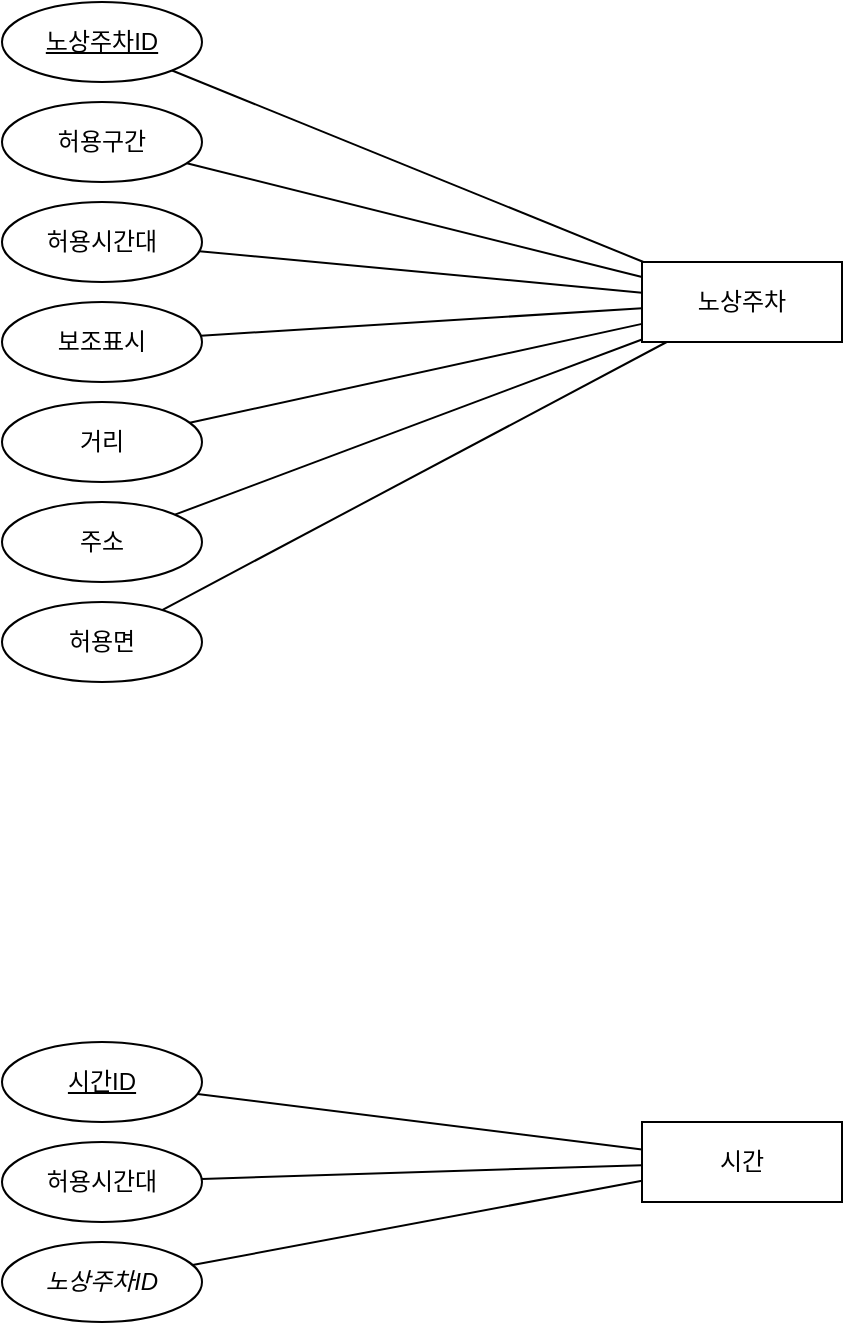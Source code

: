 <mxfile version="21.6.2" type="github">
  <diagram name="페이지-1" id="PVSs9ajAhlTPJMjXEvHj">
    <mxGraphModel dx="2585" dy="1140" grid="1" gridSize="10" guides="1" tooltips="1" connect="1" arrows="1" fold="1" page="1" pageScale="1" pageWidth="827" pageHeight="1169" math="0" shadow="0">
      <root>
        <mxCell id="0" />
        <mxCell id="1" parent="0" />
        <mxCell id="TRCapmfMOPd8UzRCzV2E-67" value="허용시간대" style="ellipse;whiteSpace=wrap;html=1;align=center;fontStyle=0;" vertex="1" parent="1">
          <mxGeometry x="100" y="280" width="100" height="40" as="geometry" />
        </mxCell>
        <mxCell id="TRCapmfMOPd8UzRCzV2E-68" value="노상주차ID" style="ellipse;whiteSpace=wrap;html=1;align=center;fontStyle=4;" vertex="1" parent="1">
          <mxGeometry x="100" y="180" width="100" height="40" as="geometry" />
        </mxCell>
        <mxCell id="TRCapmfMOPd8UzRCzV2E-69" value="허용구간" style="ellipse;whiteSpace=wrap;html=1;align=center;fontStyle=0;" vertex="1" parent="1">
          <mxGeometry x="100" y="230" width="100" height="40" as="geometry" />
        </mxCell>
        <mxCell id="TRCapmfMOPd8UzRCzV2E-70" value="허용면" style="ellipse;whiteSpace=wrap;html=1;align=center;fontStyle=0;" vertex="1" parent="1">
          <mxGeometry x="100" y="480" width="100" height="40" as="geometry" />
        </mxCell>
        <mxCell id="TRCapmfMOPd8UzRCzV2E-71" value="거리" style="ellipse;whiteSpace=wrap;html=1;align=center;fontStyle=0;" vertex="1" parent="1">
          <mxGeometry x="100" y="380" width="100" height="40" as="geometry" />
        </mxCell>
        <mxCell id="TRCapmfMOPd8UzRCzV2E-72" value="주소" style="ellipse;whiteSpace=wrap;html=1;align=center;fontStyle=0;" vertex="1" parent="1">
          <mxGeometry x="100" y="430" width="100" height="40" as="geometry" />
        </mxCell>
        <mxCell id="TRCapmfMOPd8UzRCzV2E-73" value="보조표시" style="ellipse;whiteSpace=wrap;html=1;align=center;fontStyle=0;" vertex="1" parent="1">
          <mxGeometry x="100" y="330" width="100" height="40" as="geometry" />
        </mxCell>
        <mxCell id="TRCapmfMOPd8UzRCzV2E-74" value="노상주차" style="whiteSpace=wrap;html=1;align=center;" vertex="1" parent="1">
          <mxGeometry x="420" y="310" width="100" height="40" as="geometry" />
        </mxCell>
        <mxCell id="TRCapmfMOPd8UzRCzV2E-75" value="" style="endArrow=none;html=1;rounded=0;" edge="1" parent="1" source="TRCapmfMOPd8UzRCzV2E-68" target="TRCapmfMOPd8UzRCzV2E-74">
          <mxGeometry relative="1" as="geometry">
            <mxPoint x="280" y="570" as="sourcePoint" />
            <mxPoint x="440" y="570" as="targetPoint" />
          </mxGeometry>
        </mxCell>
        <mxCell id="TRCapmfMOPd8UzRCzV2E-76" value="" style="endArrow=none;html=1;rounded=0;" edge="1" parent="1" source="TRCapmfMOPd8UzRCzV2E-74" target="TRCapmfMOPd8UzRCzV2E-72">
          <mxGeometry relative="1" as="geometry">
            <mxPoint x="330" y="550" as="sourcePoint" />
            <mxPoint x="330" y="600" as="targetPoint" />
          </mxGeometry>
        </mxCell>
        <mxCell id="TRCapmfMOPd8UzRCzV2E-77" value="" style="endArrow=none;html=1;rounded=0;" edge="1" parent="1" source="TRCapmfMOPd8UzRCzV2E-74" target="TRCapmfMOPd8UzRCzV2E-73">
          <mxGeometry relative="1" as="geometry">
            <mxPoint x="450.0" y="440" as="sourcePoint" />
            <mxPoint x="391.165" y="650.124" as="targetPoint" />
          </mxGeometry>
        </mxCell>
        <mxCell id="TRCapmfMOPd8UzRCzV2E-78" value="" style="endArrow=none;html=1;rounded=0;" edge="1" parent="1" source="TRCapmfMOPd8UzRCzV2E-74" target="TRCapmfMOPd8UzRCzV2E-70">
          <mxGeometry relative="1" as="geometry">
            <mxPoint x="462.05" y="380" as="sourcePoint" />
            <mxPoint x="219.995" y="523.415" as="targetPoint" />
          </mxGeometry>
        </mxCell>
        <mxCell id="TRCapmfMOPd8UzRCzV2E-79" value="" style="endArrow=none;html=1;rounded=0;" edge="1" parent="1" source="TRCapmfMOPd8UzRCzV2E-74" target="TRCapmfMOPd8UzRCzV2E-69">
          <mxGeometry relative="1" as="geometry">
            <mxPoint x="220" y="470" as="sourcePoint" />
            <mxPoint x="220" y="520" as="targetPoint" />
          </mxGeometry>
        </mxCell>
        <mxCell id="TRCapmfMOPd8UzRCzV2E-80" value="" style="endArrow=none;html=1;rounded=0;" edge="1" parent="1" source="TRCapmfMOPd8UzRCzV2E-74" target="TRCapmfMOPd8UzRCzV2E-67">
          <mxGeometry relative="1" as="geometry">
            <mxPoint x="230" y="480" as="sourcePoint" />
            <mxPoint x="230" y="530" as="targetPoint" />
          </mxGeometry>
        </mxCell>
        <mxCell id="TRCapmfMOPd8UzRCzV2E-81" value="" style="endArrow=none;html=1;rounded=0;" edge="1" parent="1" source="TRCapmfMOPd8UzRCzV2E-74" target="TRCapmfMOPd8UzRCzV2E-71">
          <mxGeometry relative="1" as="geometry">
            <mxPoint x="240" y="490" as="sourcePoint" />
            <mxPoint x="240" y="540" as="targetPoint" />
          </mxGeometry>
        </mxCell>
        <mxCell id="TRCapmfMOPd8UzRCzV2E-82" value="허용시간대" style="ellipse;whiteSpace=wrap;html=1;align=center;fontStyle=0;" vertex="1" parent="1">
          <mxGeometry x="100" y="750" width="100" height="40" as="geometry" />
        </mxCell>
        <mxCell id="TRCapmfMOPd8UzRCzV2E-83" value="노상주차ID" style="ellipse;whiteSpace=wrap;html=1;align=center;fontStyle=2;" vertex="1" parent="1">
          <mxGeometry x="100" y="800" width="100" height="40" as="geometry" />
        </mxCell>
        <mxCell id="TRCapmfMOPd8UzRCzV2E-84" value="&lt;u&gt;시간ID&lt;/u&gt;" style="ellipse;whiteSpace=wrap;html=1;align=center;fontStyle=0;" vertex="1" parent="1">
          <mxGeometry x="100" y="700" width="100" height="40" as="geometry" />
        </mxCell>
        <mxCell id="TRCapmfMOPd8UzRCzV2E-85" value="시간" style="whiteSpace=wrap;html=1;align=center;" vertex="1" parent="1">
          <mxGeometry x="420" y="740" width="100" height="40" as="geometry" />
        </mxCell>
        <mxCell id="TRCapmfMOPd8UzRCzV2E-86" value="" style="endArrow=none;html=1;rounded=0;" edge="1" parent="1" source="TRCapmfMOPd8UzRCzV2E-83" target="TRCapmfMOPd8UzRCzV2E-85">
          <mxGeometry relative="1" as="geometry">
            <mxPoint x="280" y="1000" as="sourcePoint" />
            <mxPoint x="440" y="1000" as="targetPoint" />
          </mxGeometry>
        </mxCell>
        <mxCell id="TRCapmfMOPd8UzRCzV2E-87" value="" style="endArrow=none;html=1;rounded=0;" edge="1" parent="1" source="TRCapmfMOPd8UzRCzV2E-85" target="TRCapmfMOPd8UzRCzV2E-84">
          <mxGeometry relative="1" as="geometry">
            <mxPoint x="220" y="900" as="sourcePoint" />
            <mxPoint x="220" y="950" as="targetPoint" />
          </mxGeometry>
        </mxCell>
        <mxCell id="TRCapmfMOPd8UzRCzV2E-88" value="" style="endArrow=none;html=1;rounded=0;" edge="1" parent="1" source="TRCapmfMOPd8UzRCzV2E-85" target="TRCapmfMOPd8UzRCzV2E-82">
          <mxGeometry relative="1" as="geometry">
            <mxPoint x="230" y="910" as="sourcePoint" />
            <mxPoint x="230" y="960" as="targetPoint" />
          </mxGeometry>
        </mxCell>
      </root>
    </mxGraphModel>
  </diagram>
</mxfile>

